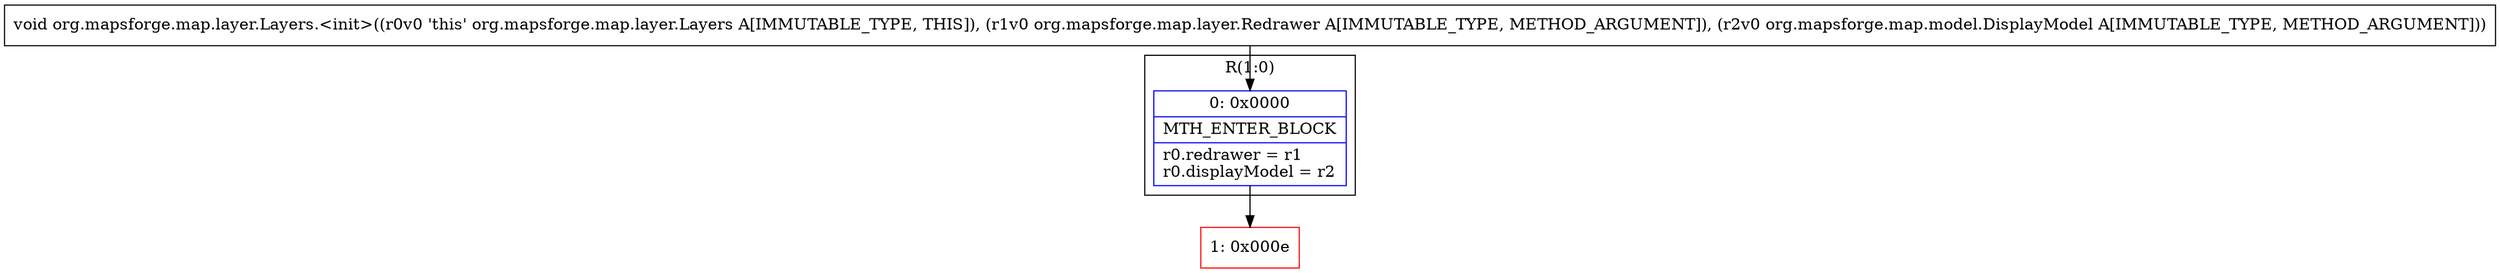 digraph "CFG fororg.mapsforge.map.layer.Layers.\<init\>(Lorg\/mapsforge\/map\/layer\/Redrawer;Lorg\/mapsforge\/map\/model\/DisplayModel;)V" {
subgraph cluster_Region_1677104850 {
label = "R(1:0)";
node [shape=record,color=blue];
Node_0 [shape=record,label="{0\:\ 0x0000|MTH_ENTER_BLOCK\l|r0.redrawer = r1\lr0.displayModel = r2\l}"];
}
Node_1 [shape=record,color=red,label="{1\:\ 0x000e}"];
MethodNode[shape=record,label="{void org.mapsforge.map.layer.Layers.\<init\>((r0v0 'this' org.mapsforge.map.layer.Layers A[IMMUTABLE_TYPE, THIS]), (r1v0 org.mapsforge.map.layer.Redrawer A[IMMUTABLE_TYPE, METHOD_ARGUMENT]), (r2v0 org.mapsforge.map.model.DisplayModel A[IMMUTABLE_TYPE, METHOD_ARGUMENT])) }"];
MethodNode -> Node_0;
Node_0 -> Node_1;
}

